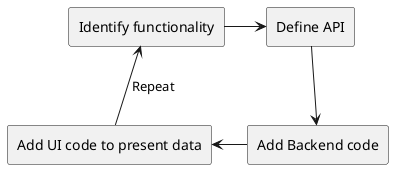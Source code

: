 @startuml
skinparam monochrome true
skinparam componentStyle rectangle

[Identify functionality] -right-> [Define API]
[Define API] -down-> [Add Backend code]
[Add Backend code] -left-> [Add UI code to present data]
[Add UI code to present data] -up-> [Identify functionality]: Repeat

@enduml